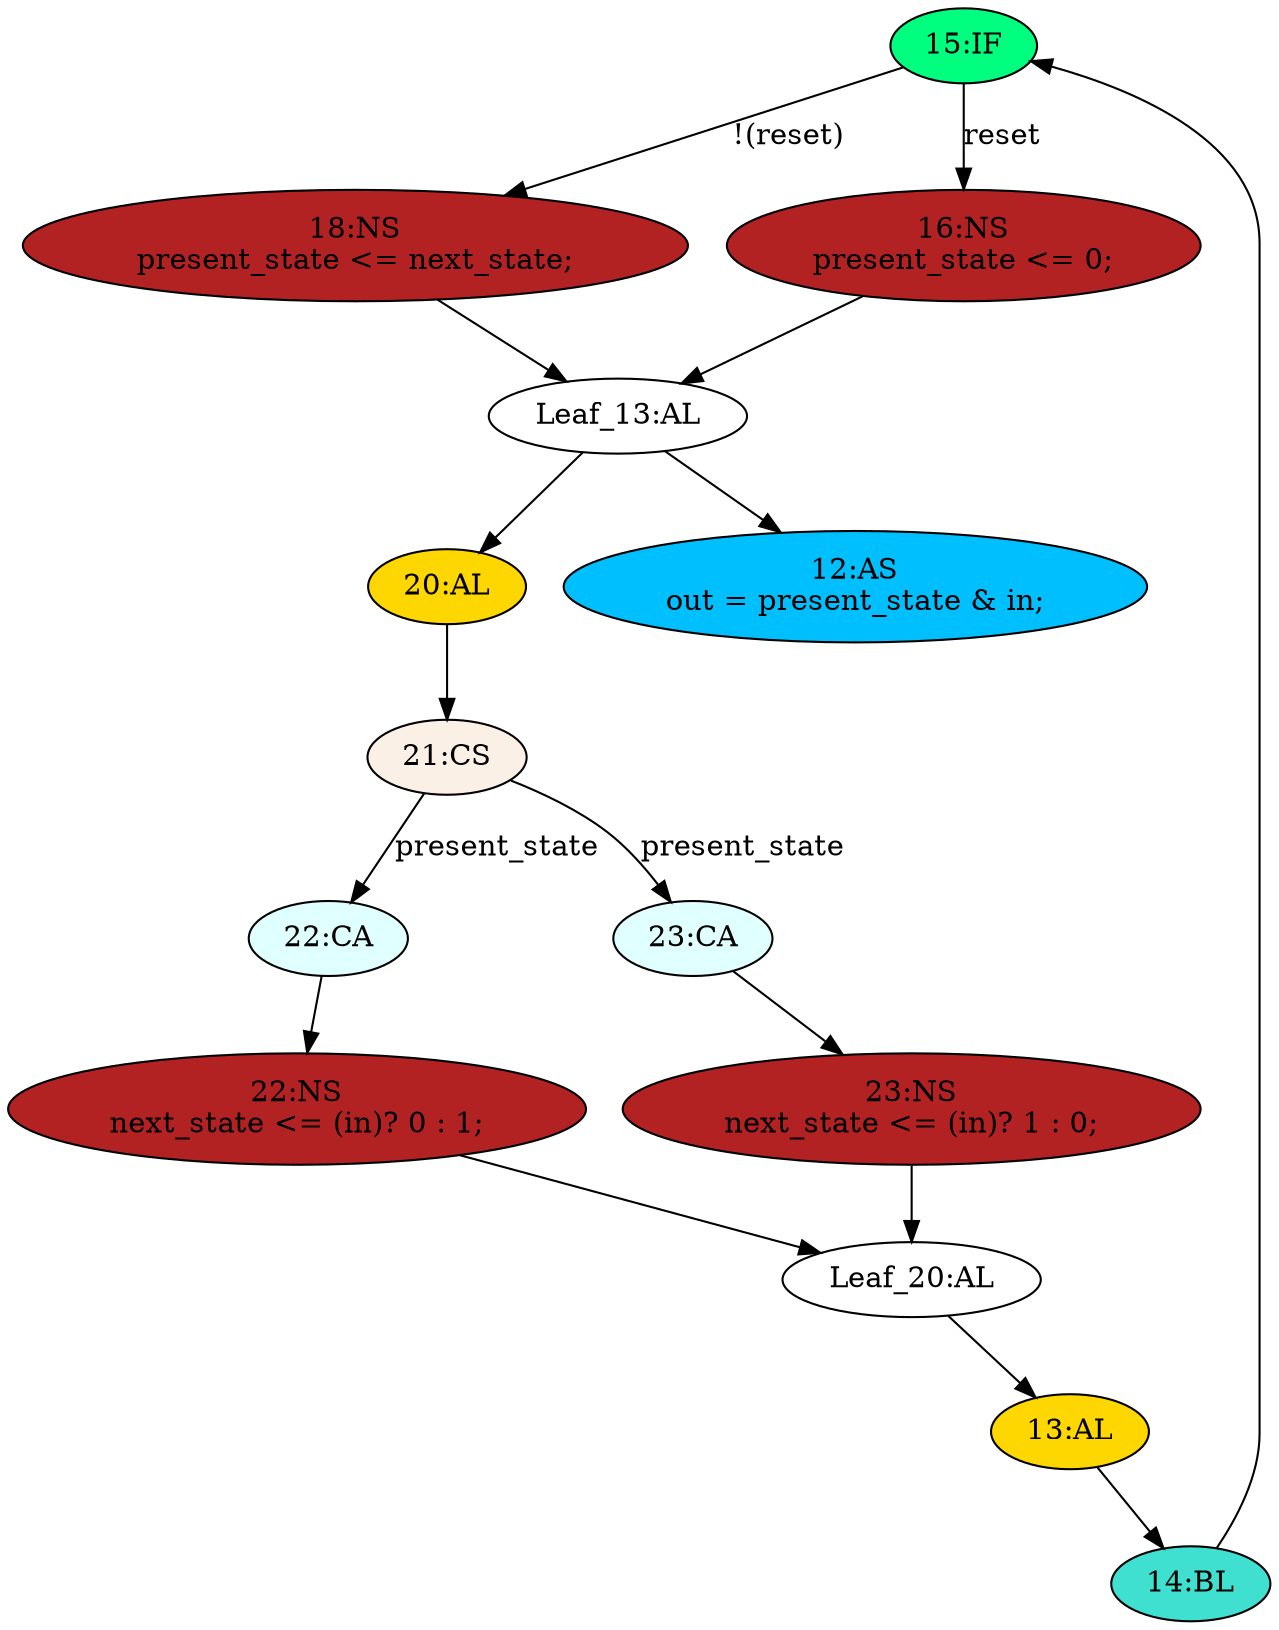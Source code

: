 strict digraph "compose( ,  )" {
	node [label="\N"];
	"15:IF"	[ast="<pyverilog.vparser.ast.IfStatement object at 0x7ff642bf1450>",
		fillcolor=springgreen,
		label="15:IF",
		statements="[]",
		style=filled,
		typ=IfStatement];
	"18:NS"	[ast="<pyverilog.vparser.ast.NonblockingSubstitution object at 0x7ff642bf1050>",
		fillcolor=firebrick,
		label="18:NS
present_state <= next_state;",
		statements="[<pyverilog.vparser.ast.NonblockingSubstitution object at 0x7ff642bf1050>]",
		style=filled,
		typ=NonblockingSubstitution];
	"15:IF" -> "18:NS"	[cond="['reset']",
		label="!(reset)",
		lineno=15];
	"16:NS"	[ast="<pyverilog.vparser.ast.NonblockingSubstitution object at 0x7ff642b8e4d0>",
		fillcolor=firebrick,
		label="16:NS
present_state <= 0;",
		statements="[<pyverilog.vparser.ast.NonblockingSubstitution object at 0x7ff642b8e4d0>]",
		style=filled,
		typ=NonblockingSubstitution];
	"15:IF" -> "16:NS"	[cond="['reset']",
		label=reset,
		lineno=15];
	"20:AL"	[ast="<pyverilog.vparser.ast.Always object at 0x7ff642be6750>",
		clk_sens=False,
		fillcolor=gold,
		label="20:AL",
		sens="['present_state', 'in']",
		statements="[]",
		style=filled,
		typ=Always,
		use_var="['present_state', 'in']"];
	"21:CS"	[ast="<pyverilog.vparser.ast.CaseStatement object at 0x7ff643241610>",
		fillcolor=linen,
		label="21:CS",
		statements="[]",
		style=filled,
		typ=CaseStatement];
	"20:AL" -> "21:CS"	[cond="[]",
		lineno=None];
	"13:AL"	[ast="<pyverilog.vparser.ast.Always object at 0x7ff642be3890>",
		clk_sens=True,
		fillcolor=gold,
		label="13:AL",
		sens="['clk', 'reset']",
		statements="[]",
		style=filled,
		typ=Always,
		use_var="['reset', 'next_state']"];
	"14:BL"	[ast="<pyverilog.vparser.ast.Block object at 0x7ff642be3ed0>",
		fillcolor=turquoise,
		label="14:BL",
		statements="[]",
		style=filled,
		typ=Block];
	"13:AL" -> "14:BL"	[cond="[]",
		lineno=None];
	"23:NS"	[ast="<pyverilog.vparser.ast.NonblockingSubstitution object at 0x7ff642ea0d10>",
		fillcolor=firebrick,
		label="23:NS
next_state <= (in)? 1 : 0;",
		statements="[<pyverilog.vparser.ast.NonblockingSubstitution object at 0x7ff642ea0d10>]",
		style=filled,
		typ=NonblockingSubstitution];
	"Leaf_20:AL"	[def_var="['next_state']",
		label="Leaf_20:AL"];
	"23:NS" -> "Leaf_20:AL"	[cond="[]",
		lineno=None];
	"22:CA"	[ast="<pyverilog.vparser.ast.Case object at 0x7ff642be6150>",
		fillcolor=lightcyan,
		label="22:CA",
		statements="[]",
		style=filled,
		typ=Case];
	"22:NS"	[ast="<pyverilog.vparser.ast.NonblockingSubstitution object at 0x7ff642be6f50>",
		fillcolor=firebrick,
		label="22:NS
next_state <= (in)? 0 : 1;",
		statements="[<pyverilog.vparser.ast.NonblockingSubstitution object at 0x7ff642be6f50>]",
		style=filled,
		typ=NonblockingSubstitution];
	"22:CA" -> "22:NS"	[cond="[]",
		lineno=None];
	"12:AS"	[ast="<pyverilog.vparser.ast.Assign object at 0x7ff642b96bd0>",
		def_var="['out']",
		fillcolor=deepskyblue,
		label="12:AS
out = present_state & in;",
		statements="[]",
		style=filled,
		typ=Assign,
		use_var="['present_state', 'in']"];
	"Leaf_13:AL"	[def_var="['present_state']",
		label="Leaf_13:AL"];
	"18:NS" -> "Leaf_13:AL"	[cond="[]",
		lineno=None];
	"Leaf_13:AL" -> "20:AL";
	"Leaf_13:AL" -> "12:AS";
	"23:CA"	[ast="<pyverilog.vparser.ast.Case object at 0x7ff642ea0fd0>",
		fillcolor=lightcyan,
		label="23:CA",
		statements="[]",
		style=filled,
		typ=Case];
	"23:CA" -> "23:NS"	[cond="[]",
		lineno=None];
	"22:NS" -> "Leaf_20:AL"	[cond="[]",
		lineno=None];
	"Leaf_20:AL" -> "13:AL";
	"14:BL" -> "15:IF"	[cond="[]",
		lineno=None];
	"21:CS" -> "22:CA"	[cond="['present_state']",
		label=present_state,
		lineno=21];
	"21:CS" -> "23:CA"	[cond="['present_state']",
		label=present_state,
		lineno=21];
	"16:NS" -> "Leaf_13:AL"	[cond="[]",
		lineno=None];
}
